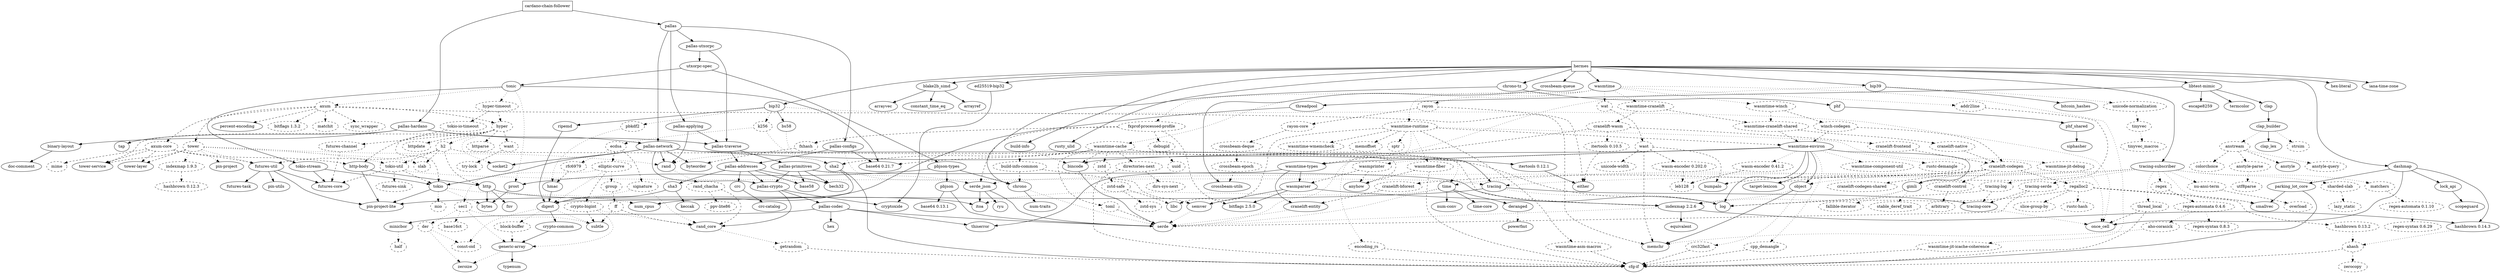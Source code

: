 digraph {
    0 [ label = "hermes" shape = box]
    1 [ label = "cardano-chain-follower" shape = box]
    2 [ label = "anyhow" ]
    3 [ label = "bip32" ]
    4 [ label = "bip39" ]
    5 [ label = "blake2b_simd" ]
    6 [ label = "build-info" ]
    7 [ label = "chrono" ]
    8 [ label = "chrono-tz" ]
    9 [ label = "clap" ]
    10 [ label = "crossbeam-queue" ]
    11 [ label = "cryptoxide" ]
    12 [ label = "dashmap" ]
    13 [ label = "ed25519-bip32" ]
    14 [ label = "hex-literal" ]
    15 [ label = "iana-time-zone" ]
    16 [ label = "libtest-mimic" ]
    17 [ label = "once_cell" ]
    18 [ label = "rand" ]
    19 [ label = "rusty_ulid" ]
    20 [ label = "thiserror" ]
    21 [ label = "time" ]
    22 [ label = "tracing" ]
    23 [ label = "tracing-subscriber" ]
    24 [ label = "wasmtime" ]
    25 [ label = "pallas" ]
    26 [ label = "pallas-hardano" ]
    27 [ label = "tokio" ]
    28 [ label = "bs58" ]
    29 [ label = "hmac" ]
    30 [ label = "k256" style = dashed]
    31 [ label = "pbkdf2" style = dashed]
    32 [ label = "rand_core" ]
    33 [ label = "ripemd" ]
    34 [ label = "sha2" ]
    35 [ label = "subtle" ]
    36 [ label = "zeroize" ]
    37 [ label = "bitcoin_hashes" ]
    38 [ label = "serde" ]
    39 [ label = "unicode-normalization" style = dashed]
    40 [ label = "arrayref" ]
    41 [ label = "arrayvec" ]
    42 [ label = "constant_time_eq" ]
    43 [ label = "bincode" ]
    44 [ label = "build-info-common" style = dashed]
    45 [ label = "num-traits" ]
    46 [ label = "phf" ]
    47 [ label = "clap_builder" ]
    48 [ label = "crossbeam-utils" ]
    49 [ label = "cfg-if" ]
    50 [ label = "hashbrown 0.14.3" ]
    51 [ label = "lock_api" ]
    52 [ label = "parking_lot_core" ]
    53 [ label = "escape8259" ]
    54 [ label = "termcolor" ]
    55 [ label = "threadpool" ]
    56 [ label = "rand_chacha" style = dashed]
    57 [ label = "deranged" ]
    58 [ label = "itoa" ]
    59 [ label = "num-conv" ]
    60 [ label = "powerfmt" ]
    61 [ label = "time-core" ]
    62 [ label = "log" ]
    63 [ label = "pin-project-lite" ]
    64 [ label = "tracing-core" ]
    65 [ label = "matchers" style = dashed]
    66 [ label = "nu-ansi-term" style = dashed]
    67 [ label = "regex" style = dashed]
    68 [ label = "serde_json" ]
    69 [ label = "sharded-slab" style = dashed]
    70 [ label = "smallvec" ]
    71 [ label = "thread_local" style = dashed]
    72 [ label = "tracing-log" style = dashed]
    73 [ label = "tracing-serde" style = dashed]
    74 [ label = "addr2line" style = dashed]
    75 [ label = "bumpalo" ]
    76 [ label = "encoding_rs" style = dashed]
    77 [ label = "fxprof-processed-profile" style = dashed]
    78 [ label = "gimli" ]
    79 [ label = "indexmap 2.2.6" ]
    80 [ label = "libc" ]
    81 [ label = "object" ]
    82 [ label = "rayon" style = dashed]
    83 [ label = "target-lexicon" ]
    84 [ label = "wasm-encoder 0.41.2" style = dashed]
    85 [ label = "wasmparser" ]
    86 [ label = "wasmtime-cache" style = dashed]
    87 [ label = "wasmtime-component-util" style = dashed]
    88 [ label = "wasmtime-cranelift" style = dashed]
    89 [ label = "wasmtime-environ" ]
    90 [ label = "wasmtime-fiber" style = dashed]
    91 [ label = "wasmtime-jit-debug" style = dashed]
    92 [ label = "wasmtime-jit-icache-coherence" style = dashed]
    93 [ label = "wasmtime-runtime" style = dashed]
    94 [ label = "wasmtime-winch" style = dashed]
    95 [ label = "wat" style = dashed]
    96 [ label = "pallas-addresses" ]
    97 [ label = "pallas-applying" ]
    98 [ label = "pallas-codec" ]
    99 [ label = "pallas-configs" ]
    100 [ label = "pallas-crypto" ]
    101 [ label = "pallas-network" ]
    102 [ label = "pallas-primitives" ]
    103 [ label = "pallas-traverse" ]
    104 [ label = "pallas-utxorpc" ]
    105 [ label = "binary-layout" ]
    106 [ label = "tap" ]
    107 [ label = "bytes" ]
    108 [ label = "mio" style = dashed]
    109 [ label = "num_cpus" ]
    110 [ label = "digest" ]
    111 [ label = "ecdsa" style = dashed]
    112 [ label = "elliptic-curve" style = dashed]
    113 [ label = "getrandom" style = dashed]
    114 [ label = "tinyvec" style = dashed]
    115 [ label = "semver" ]
    116 [ label = "phf_shared" ]
    117 [ label = "anstream" style = dashed]
    118 [ label = "anstyle" ]
    119 [ label = "clap_lex" ]
    120 [ label = "strsim" style = dashed]
    121 [ label = "ahash" style = dashed]
    122 [ label = "scopeguard" ]
    123 [ label = "ppv-lite86" style = dashed]
    124 [ label = "regex-automata 0.1.10" style = dashed]
    125 [ label = "overload" style = dashed]
    126 [ label = "aho-corasick" style = dashed]
    127 [ label = "memchr" ]
    128 [ label = "regex-automata 0.4.6" style = dashed]
    129 [ label = "regex-syntax 0.8.3" style = dashed]
    130 [ label = "ryu" ]
    131 [ label = "lazy_static" style = dashed]
    132 [ label = "bitflags 2.5.0" ]
    133 [ label = "debugid" style = dashed]
    134 [ label = "fxhash" style = dashed]
    135 [ label = "fallible-iterator" style = dashed]
    136 [ label = "stable_deref_trait" style = dashed]
    137 [ label = "equivalent" ]
    138 [ label = "crc32fast" style = dashed]
    139 [ label = "either" ]
    140 [ label = "rayon-core" style = dashed]
    141 [ label = "leb128" style = dashed]
    142 [ label = "base64 0.21.7" ]
    143 [ label = "directories-next" style = dashed]
    144 [ label = "toml" style = dashed]
    145 [ label = "zstd" style = dashed]
    146 [ label = "cranelift-codegen" style = dashed]
    147 [ label = "cranelift-control" style = dashed]
    148 [ label = "cranelift-entity" ]
    149 [ label = "cranelift-frontend" style = dashed]
    150 [ label = "cranelift-native" style = dashed]
    151 [ label = "cranelift-wasm" style = dashed]
    152 [ label = "wasmtime-cranelift-shared" style = dashed]
    153 [ label = "cpp_demangle" style = dashed]
    154 [ label = "rustc-demangle" style = dashed]
    155 [ label = "wasmprinter" style = dashed]
    156 [ label = "wasmtime-types" ]
    157 [ label = "memoffset" style = dashed]
    158 [ label = "sptr" style = dashed]
    159 [ label = "wasmtime-asm-macros" style = dashed]
    160 [ label = "wasmtime-wmemcheck" style = dashed]
    161 [ label = "winch-codegen" style = dashed]
    162 [ label = "wast" style = dashed]
    163 [ label = "base58" ]
    164 [ label = "bech32" ]
    165 [ label = "crc" ]
    166 [ label = "hex" ]
    167 [ label = "sha3" ]
    168 [ label = "minicbor" ]
    169 [ label = "byteorder" ]
    170 [ label = "itertools 0.12.1" ]
    171 [ label = "socket2" ]
    172 [ label = "utxorpc-spec" ]
    173 [ label = "doc-comment" ]
    174 [ label = "block-buffer" style = dashed]
    175 [ label = "const-oid" style = dashed]
    176 [ label = "crypto-common" ]
    177 [ label = "der" style = dashed]
    178 [ label = "rfc6979" style = dashed]
    179 [ label = "signature" style = dashed]
    180 [ label = "base16ct" style = dashed]
    181 [ label = "crypto-bigint" style = dashed]
    182 [ label = "ff" style = dashed]
    183 [ label = "generic-array" ]
    184 [ label = "group" style = dashed]
    185 [ label = "sec1" style = dashed]
    186 [ label = "tinyvec_macros" style = dashed]
    187 [ label = "siphasher" ]
    188 [ label = "anstyle-parse" style = dashed]
    189 [ label = "anstyle-query" style = dashed]
    190 [ label = "colorchoice" style = dashed]
    191 [ label = "utf8parse" style = dashed]
    192 [ label = "zerocopy" style = dashed]
    193 [ label = "regex-syntax 0.6.29" style = dashed]
    194 [ label = "uuid" style = dashed]
    195 [ label = "crossbeam-deque" style = dashed]
    196 [ label = "dirs-sys-next" style = dashed]
    197 [ label = "zstd-safe" style = dashed]
    198 [ label = "cranelift-bforest" style = dashed]
    199 [ label = "cranelift-codegen-shared" style = dashed]
    200 [ label = "regalloc2" style = dashed]
    201 [ label = "arbitrary" style = dashed]
    202 [ label = "itertools 0.10.5" style = dashed]
    203 [ label = "unicode-width" style = dashed]
    204 [ label = "wasm-encoder 0.202.0" style = dashed]
    205 [ label = "crc-catalog" ]
    206 [ label = "keccak" ]
    207 [ label = "half" style = dashed]
    208 [ label = "pbjson" ]
    209 [ label = "pbjson-types" ]
    210 [ label = "prost" ]
    211 [ label = "tonic" ]
    212 [ label = "typenum" ]
    213 [ label = "crossbeam-epoch" style = dashed]
    214 [ label = "zstd-sys" style = dashed]
    215 [ label = "hashbrown 0.13.2" style = dashed]
    216 [ label = "rustc-hash" style = dashed]
    217 [ label = "slice-group-by" style = dashed]
    218 [ label = "base64 0.13.1" ]
    219 [ label = "axum" style = dashed]
    220 [ label = "futures-core" ]
    221 [ label = "futures-util" ]
    222 [ label = "h2" style = dashed]
    223 [ label = "http" ]
    224 [ label = "http-body" ]
    225 [ label = "hyper" style = dashed]
    226 [ label = "hyper-timeout" style = dashed]
    227 [ label = "percent-encoding" ]
    228 [ label = "pin-project" ]
    229 [ label = "tokio-stream" ]
    230 [ label = "tower" style = dashed]
    231 [ label = "tower-layer" ]
    232 [ label = "tower-service" ]
    233 [ label = "axum-core" style = dashed]
    234 [ label = "bitflags 1.3.2" style = dashed]
    235 [ label = "matchit" style = dashed]
    236 [ label = "mime" style = dashed]
    237 [ label = "sync_wrapper" style = dashed]
    238 [ label = "futures-task" ]
    239 [ label = "pin-utils" ]
    240 [ label = "fnv" ]
    241 [ label = "futures-sink" style = dashed]
    242 [ label = "slab" style = dashed]
    243 [ label = "tokio-util" style = dashed]
    244 [ label = "futures-channel" style = dashed]
    245 [ label = "httparse" style = dashed]
    246 [ label = "httpdate" style = dashed]
    247 [ label = "want" style = dashed]
    248 [ label = "tokio-io-timeout" style = dashed]
    249 [ label = "indexmap 1.9.3" style = dashed]
    250 [ label = "try-lock" style = dashed]
    251 [ label = "hashbrown 0.12.3" style = dashed]
    0 -> 3 [ ]
    0 -> 4 [ ]
    0 -> 5 [ ]
    0 -> 6 [ ]
    0 -> 8 [ ]
    0 -> 10 [ ]
    0 -> 12 [ ]
    0 -> 13 [ ]
    0 -> 14 [ ]
    0 -> 15 [ ]
    0 -> 16 [ ]
    0 -> 19 [ ]
    0 -> 23 [ ]
    0 -> 24 [ ]
    1 -> 25 [ ]
    1 -> 26 [ ]
    3 -> 28 [ ]
    3 -> 30 [ style = dotted]
    3 -> 17 [ style = dotted]
    3 -> 31 [ style = dotted]
    3 -> 33 [ ]
    4 -> 37 [ ]
    4 -> 38 [ style = dotted]
    4 -> 39 [ style = dotted]
    5 -> 40 [ ]
    5 -> 41 [ ]
    5 -> 42 [ ]
    6 -> 43 [ style = dotted]
    6 -> 44 [ style = dotted]
    7 -> 45 [ ]
    7 -> 38 [ style = dotted]
    8 -> 7 [ ]
    8 -> 46 [ ]
    9 -> 47 [ ]
    10 -> 48 [ ]
    12 -> 50 [ ]
    12 -> 51 [ ]
    12 -> 17 [ ]
    12 -> 52 [ ]
    13 -> 11 [ ]
    16 -> 9 [ ]
    16 -> 53 [ ]
    16 -> 54 [ ]
    16 -> 55 [ ]
    18 -> 56 [ style = dotted]
    19 -> 18 [ style = dotted]
    19 -> 21 [ style = dotted]
    21 -> 57 [ ]
    21 -> 58 [ style = dotted]
    21 -> 59 [ ]
    21 -> 38 [ style = dotted]
    21 -> 61 [ ]
    22 -> 62 [ style = dotted]
    22 -> 63 [ ]
    22 -> 64 [ ]
    23 -> 65 [ style = dotted]
    23 -> 66 [ style = dotted]
    23 -> 67 [ style = dotted]
    23 -> 68 [ style = dotted]
    23 -> 69 [ style = dotted]
    23 -> 70 [ style = dotted]
    23 -> 71 [ style = dotted]
    23 -> 21 [ style = dotted]
    23 -> 22 [ style = dotted]
    23 -> 72 [ style = dotted]
    23 -> 73 [ style = dotted]
    24 -> 74 [ style = dotted]
    24 -> 77 [ style = dotted]
    24 -> 82 [ style = dotted]
    24 -> 86 [ style = dotted]
    24 -> 88 [ style = dotted]
    24 -> 92 [ style = dotted]
    24 -> 93 [ style = dotted]
    24 -> 94 [ style = dotted]
    24 -> 95 [ style = dotted]
    25 -> 97 [ ]
    25 -> 99 [ ]
    25 -> 101 [ ]
    25 -> 104 [ ]
    26 -> 105 [ ]
    26 -> 101 [ ]
    26 -> 103 [ ]
    26 -> 106 [ ]
    27 -> 107 [ style = dotted]
    27 -> 108 [ style = dotted]
    27 -> 109 [ style = dotted]
    27 -> 63 [ ]
    28 -> 34 [ style = dotted]
    29 -> 110 [ ]
    30 -> 111 [ style = dotted]
    30 -> 34 [ style = dotted]
    31 -> 29 [ style = dotted]
    32 -> 113 [ style = dotted]
    33 -> 110 [ ]
    34 -> 49 [ ]
    34 -> 110 [ ]
    39 -> 114 [ style = dashed]
    43 -> 38 [ ]
    44 -> 7 [ style = dashed]
    44 -> 115 [ style = dashed]
    46 -> 116 [ ]
    47 -> 117 [ style = dotted]
    47 -> 119 [ ]
    47 -> 120 [ style = dotted]
    50 -> 121 [ style = dotted]
    51 -> 122 [ ]
    52 -> 49 [ ]
    52 -> 70 [ ]
    55 -> 109 [ ]
    56 -> 123 [ style = dashed]
    56 -> 32 [ style = dashed]
    57 -> 60 [ style = dotted]
    64 -> 17 [ style = dotted]
    65 -> 124 [ style = dashed]
    66 -> 125 [ style = dashed]
    67 -> 128 [ style = dashed]
    68 -> 58 [ ]
    68 -> 130 [ ]
    68 -> 38 [ ]
    69 -> 131 [ style = dashed]
    71 -> 49 [ style = dashed]
    71 -> 17 [ style = dashed]
    72 -> 62 [ style = dashed]
    72 -> 64 [ style = dashed]
    73 -> 38 [ style = dashed]
    73 -> 64 [ style = dashed]
    74 -> 78 [ style = dashed]
    76 -> 49 [ style = dashed]
    77 -> 132 [ style = dashed]
    77 -> 133 [ style = dashed]
    77 -> 134 [ style = dashed]
    77 -> 68 [ style = dashed]
    78 -> 135 [ style = dotted]
    78 -> 79 [ style = dotted]
    78 -> 136 [ style = dotted]
    79 -> 137 [ ]
    79 -> 50 [ ]
    79 -> 38 [ style = dotted]
    81 -> 138 [ style = dotted]
    81 -> 79 [ style = dotted]
    81 -> 127 [ ]
    82 -> 139 [ style = dashed]
    82 -> 140 [ style = dashed]
    84 -> 141 [ style = dashed]
    85 -> 132 [ ]
    85 -> 79 [ ]
    85 -> 115 [ ]
    86 -> 2 [ style = dashed]
    86 -> 142 [ style = dashed]
    86 -> 43 [ style = dashed]
    86 -> 143 [ style = dashed]
    86 -> 62 [ style = dashed]
    86 -> 34 [ style = dashed]
    86 -> 144 [ style = dashed]
    86 -> 145 [ style = dashed]
    88 -> 151 [ style = dashed]
    88 -> 152 [ style = dashed]
    89 -> 43 [ ]
    89 -> 153 [ style = dotted]
    89 -> 78 [ ]
    89 -> 62 [ ]
    89 -> 81 [ ]
    89 -> 154 [ style = dotted]
    89 -> 83 [ ]
    89 -> 84 [ style = dotted]
    89 -> 155 [ style = dotted]
    89 -> 87 [ style = dotted]
    89 -> 156 [ ]
    90 -> 2 [ style = dashed]
    90 -> 49 [ style = dashed]
    91 -> 81 [ style = dotted]
    91 -> 17 [ style = dotted]
    92 -> 49 [ style = dashed]
    93 -> 76 [ style = dotted]
    93 -> 80 [ style = dashed]
    93 -> 157 [ style = dashed]
    93 -> 158 [ style = dashed]
    93 -> 159 [ style = dashed]
    93 -> 89 [ style = dashed]
    93 -> 90 [ style = dotted]
    93 -> 91 [ style = dotted]
    93 -> 160 [ style = dashed]
    94 -> 152 [ style = dashed]
    94 -> 161 [ style = dashed]
    95 -> 162 [ style = dashed]
    96 -> 163 [ ]
    96 -> 164 [ ]
    96 -> 165 [ ]
    96 -> 100 [ ]
    96 -> 167 [ ]
    97 -> 103 [ ]
    97 -> 18 [ ]
    98 -> 166 [ ]
    98 -> 168 [ ]
    98 -> 38 [ ]
    98 -> 20 [ ]
    99 -> 142 [ ]
    99 -> 96 [ ]
    99 -> 68 [ style = dotted]
    100 -> 11 [ ]
    100 -> 98 [ ]
    100 -> 32 [ ]
    101 -> 169 [ ]
    101 -> 170 [ ]
    101 -> 100 [ ]
    101 -> 18 [ ]
    101 -> 171 [ ]
    101 -> 27 [ ]
    101 -> 22 [ ]
    102 -> 163 [ ]
    102 -> 164 [ ]
    102 -> 62 [ ]
    102 -> 100 [ ]
    102 -> 68 [ style = dotted]
    103 -> 96 [ ]
    103 -> 102 [ ]
    104 -> 103 [ ]
    104 -> 172 [ ]
    105 -> 173 [ ]
    110 -> 174 [ style = dotted]
    110 -> 175 [ style = dotted]
    110 -> 176 [ ]
    110 -> 35 [ style = dotted]
    111 -> 112 [ style = dashed]
    111 -> 178 [ style = dotted]
    111 -> 179 [ style = dashed]
    112 -> 181 [ style = dashed]
    112 -> 110 [ style = dotted]
    112 -> 184 [ style = dotted]
    112 -> 185 [ style = dotted]
    113 -> 49 [ style = dashed]
    114 -> 186 [ style = dotted]
    115 -> 38 [ style = dotted]
    116 -> 187 [ ]
    117 -> 118 [ style = dashed]
    117 -> 188 [ style = dashed]
    117 -> 189 [ style = dotted]
    117 -> 190 [ style = dashed]
    121 -> 49 [ style = dashed]
    121 -> 192 [ style = dashed]
    124 -> 193 [ style = dotted]
    126 -> 127 [ style = dotted]
    128 -> 126 [ style = dotted]
    128 -> 129 [ style = dotted]
    133 -> 194 [ style = dashed]
    134 -> 169 [ style = dashed]
    138 -> 49 [ style = dashed]
    140 -> 195 [ style = dashed]
    143 -> 49 [ style = dashed]
    143 -> 196 [ style = dashed]
    144 -> 38 [ style = dashed]
    145 -> 197 [ style = dashed]
    146 -> 75 [ style = dashed]
    146 -> 198 [ style = dashed]
    146 -> 199 [ style = dashed]
    146 -> 147 [ style = dashed]
    146 -> 78 [ style = dotted]
    146 -> 200 [ style = dashed]
    146 -> 83 [ style = dashed]
    147 -> 201 [ style = dashed]
    148 -> 38 [ style = dotted]
    149 -> 146 [ style = dashed]
    150 -> 146 [ style = dashed]
    151 -> 149 [ style = dashed]
    151 -> 202 [ style = dashed]
    151 -> 156 [ style = dashed]
    152 -> 150 [ style = dashed]
    152 -> 89 [ style = dashed]
    153 -> 49 [ style = dashed]
    155 -> 2 [ style = dashed]
    155 -> 85 [ style = dashed]
    156 -> 148 [ ]
    156 -> 20 [ ]
    156 -> 85 [ ]
    159 -> 49 [ style = dashed]
    161 -> 146 [ style = dashed]
    161 -> 89 [ style = dashed]
    162 -> 75 [ style = dashed]
    162 -> 127 [ style = dashed]
    162 -> 203 [ style = dashed]
    162 -> 204 [ style = dashed]
    165 -> 205 [ ]
    167 -> 110 [ ]
    167 -> 206 [ ]
    168 -> 207 [ style = dotted]
    170 -> 139 [ ]
    172 -> 209 [ ]
    172 -> 211 [ ]
    174 -> 183 [ style = dashed]
    176 -> 183 [ ]
    177 -> 175 [ style = dotted]
    177 -> 36 [ style = dotted]
    178 -> 29 [ style = dashed]
    179 -> 110 [ style = dotted]
    179 -> 32 [ style = dotted]
    181 -> 183 [ style = dotted]
    181 -> 32 [ style = dotted]
    181 -> 35 [ style = dashed]
    182 -> 32 [ style = dashed]
    182 -> 35 [ style = dashed]
    183 -> 212 [ ]
    183 -> 36 [ style = dotted]
    184 -> 182 [ style = dashed]
    185 -> 180 [ style = dotted]
    185 -> 177 [ style = dotted]
    185 -> 183 [ style = dotted]
    185 -> 35 [ style = dotted]
    188 -> 191 [ style = dotted]
    195 -> 213 [ style = dashed]
    197 -> 80 [ style = dashed]
    197 -> 214 [ style = dashed]
    198 -> 148 [ style = dashed]
    200 -> 215 [ style = dashed]
    200 -> 62 [ style = dashed]
    200 -> 216 [ style = dashed]
    200 -> 217 [ style = dashed]
    200 -> 70 [ style = dashed]
    202 -> 139 [ style = dashed]
    204 -> 141 [ style = dashed]
    208 -> 218 [ ]
    208 -> 38 [ ]
    209 -> 7 [ ]
    209 -> 208 [ ]
    209 -> 210 [ ]
    210 -> 107 [ ]
    211 -> 219 [ style = dotted]
    211 -> 142 [ ]
    211 -> 226 [ style = dotted]
    211 -> 210 [ style = dotted]
    211 -> 229 [ ]
    213 -> 48 [ style = dashed]
    215 -> 121 [ style = dotted]
    219 -> 233 [ style = dashed]
    219 -> 234 [ style = dashed]
    219 -> 225 [ style = dashed]
    219 -> 235 [ style = dashed]
    219 -> 127 [ style = dashed]
    219 -> 227 [ style = dashed]
    219 -> 237 [ style = dashed]
    219 -> 230 [ style = dashed]
    221 -> 220 [ ]
    221 -> 238 [ ]
    221 -> 63 [ ]
    221 -> 239 [ ]
    222 -> 221 [ style = dashed]
    222 -> 223 [ style = dashed]
    222 -> 79 [ style = dashed]
    222 -> 242 [ style = dashed]
    222 -> 243 [ style = dashed]
    223 -> 107 [ ]
    223 -> 240 [ ]
    223 -> 58 [ ]
    224 -> 223 [ ]
    224 -> 63 [ ]
    225 -> 244 [ style = dashed]
    225 -> 222 [ style = dotted]
    225 -> 224 [ style = dashed]
    225 -> 245 [ style = dashed]
    225 -> 246 [ style = dashed]
    225 -> 171 [ style = dotted]
    225 -> 232 [ style = dashed]
    225 -> 247 [ style = dashed]
    226 -> 225 [ style = dashed]
    226 -> 248 [ style = dashed]
    229 -> 220 [ ]
    229 -> 27 [ ]
    230 -> 221 [ style = dotted]
    230 -> 249 [ style = dotted]
    230 -> 228 [ style = dotted]
    230 -> 18 [ style = dotted]
    230 -> 242 [ style = dotted]
    230 -> 243 [ style = dotted]
    230 -> 231 [ style = dashed]
    230 -> 232 [ style = dashed]
    233 -> 221 [ style = dashed]
    233 -> 224 [ style = dashed]
    233 -> 236 [ style = dashed]
    233 -> 231 [ style = dashed]
    233 -> 232 [ style = dashed]
    243 -> 220 [ style = dashed]
    243 -> 241 [ style = dashed]
    243 -> 27 [ style = dashed]
    243 -> 22 [ style = dotted]
    244 -> 220 [ style = dashed]
    247 -> 250 [ style = dashed]
    248 -> 27 [ style = dashed]
    249 -> 251 [ style = dashed]
}

